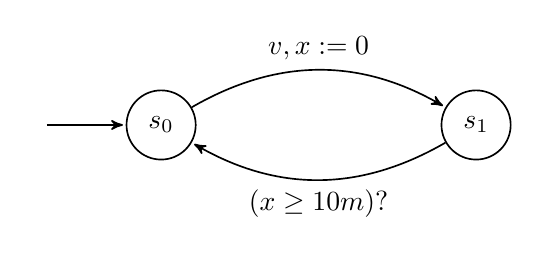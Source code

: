 \begin{tikzpicture}[->,>=stealth',shorten >=1pt,auto,node distance=4cm, semithick]
	\node(start) {};
	\node[state] (S0) [right=0cm and 1cm of start]{$s_0$};
	\node[state](S1) [right of=S0] {$s_1$};

	\path (start) edge node {} (S0);
	\path (S0) edge [bend left] node {$v, x := 0$} (S1);
	\path (S1) edge [bend left] node {$(x \geq 10m)?$} (S0);
\end{tikzpicture}
